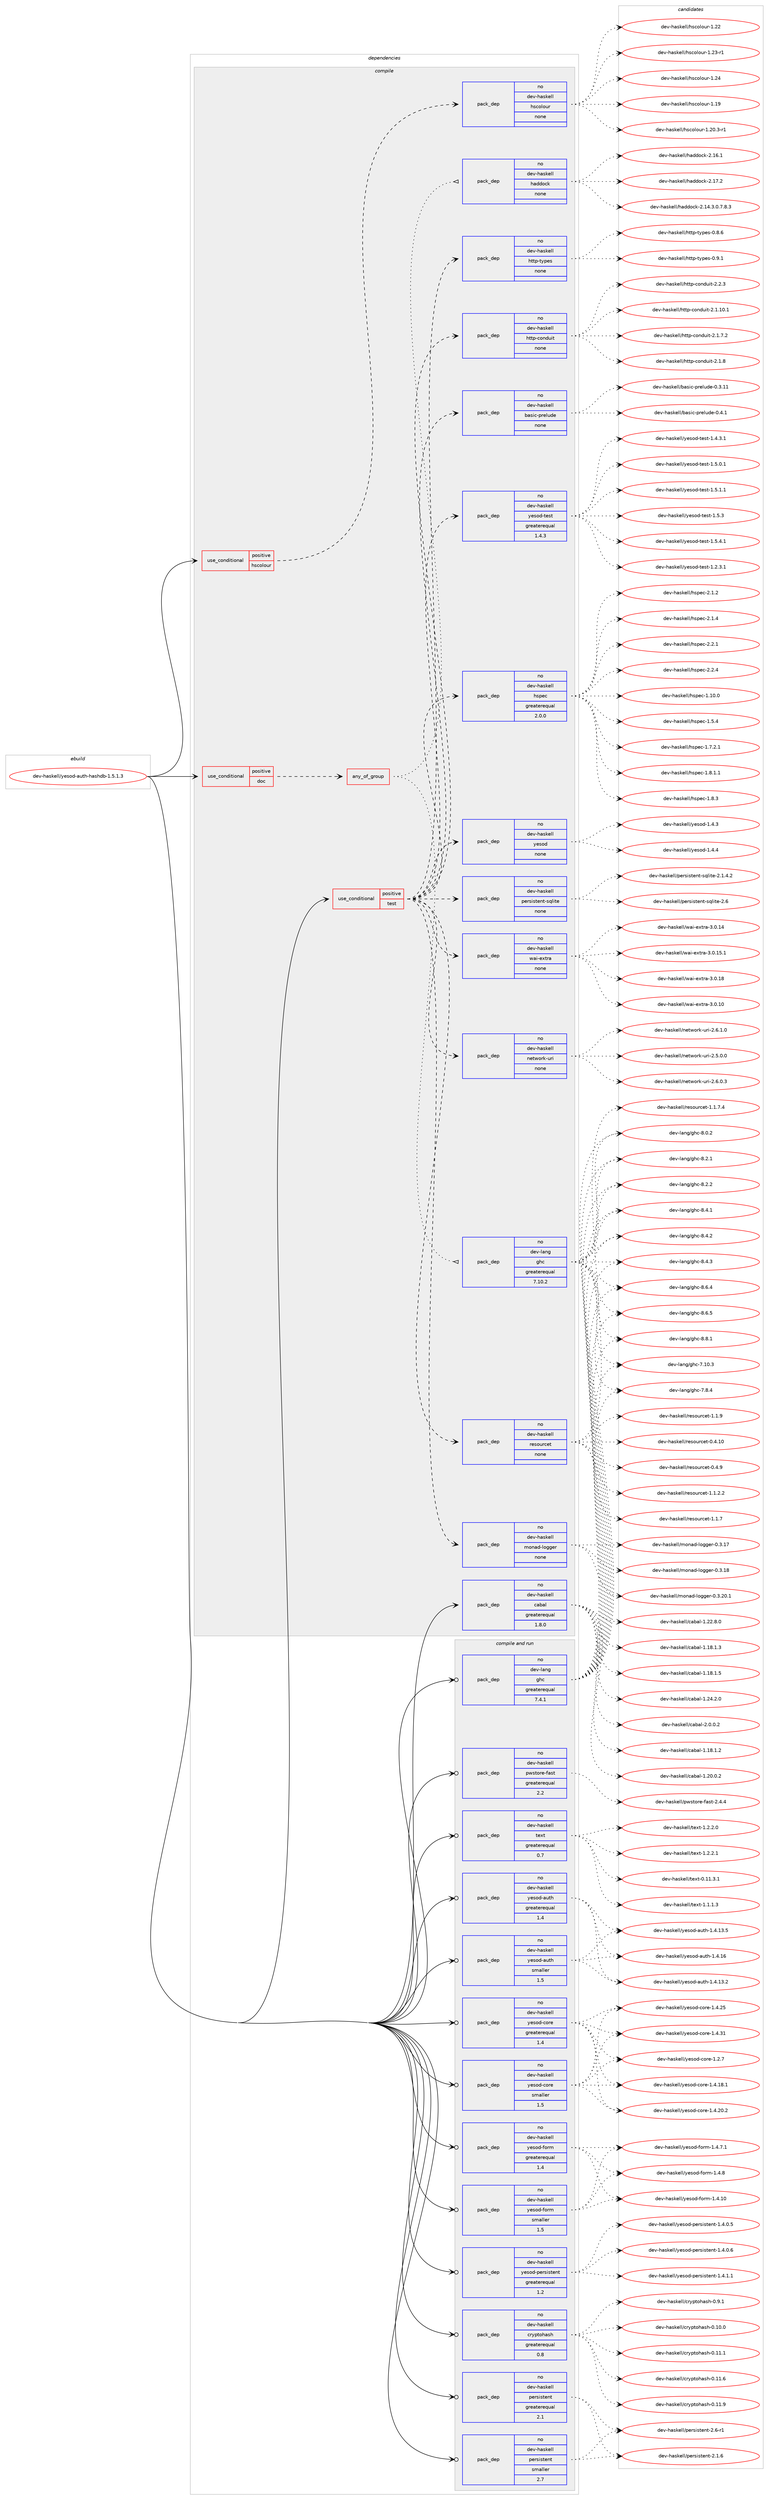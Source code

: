digraph prolog {

# *************
# Graph options
# *************

newrank=true;
concentrate=true;
compound=true;
graph [rankdir=LR,fontname=Helvetica,fontsize=10,ranksep=1.5];#, ranksep=2.5, nodesep=0.2];
edge  [arrowhead=vee];
node  [fontname=Helvetica,fontsize=10];

# **********
# The ebuild
# **********

subgraph cluster_leftcol {
color=gray;
rank=same;
label=<<i>ebuild</i>>;
id [label="dev-haskell/yesod-auth-hashdb-1.5.1.3", color=red, width=4, href="../dev-haskell/yesod-auth-hashdb-1.5.1.3.svg"];
}

# ****************
# The dependencies
# ****************

subgraph cluster_midcol {
color=gray;
label=<<i>dependencies</i>>;
subgraph cluster_compile {
fillcolor="#eeeeee";
style=filled;
label=<<i>compile</i>>;
subgraph cond128347 {
dependency549045 [label=<<TABLE BORDER="0" CELLBORDER="1" CELLSPACING="0" CELLPADDING="4"><TR><TD ROWSPAN="3" CELLPADDING="10">use_conditional</TD></TR><TR><TD>positive</TD></TR><TR><TD>doc</TD></TR></TABLE>>, shape=none, color=red];
subgraph any10774 {
dependency549046 [label=<<TABLE BORDER="0" CELLBORDER="1" CELLSPACING="0" CELLPADDING="4"><TR><TD CELLPADDING="10">any_of_group</TD></TR></TABLE>>, shape=none, color=red];subgraph pack409567 {
dependency549047 [label=<<TABLE BORDER="0" CELLBORDER="1" CELLSPACING="0" CELLPADDING="4" WIDTH="220"><TR><TD ROWSPAN="6" CELLPADDING="30">pack_dep</TD></TR><TR><TD WIDTH="110">no</TD></TR><TR><TD>dev-haskell</TD></TR><TR><TD>haddock</TD></TR><TR><TD>none</TD></TR><TR><TD></TD></TR></TABLE>>, shape=none, color=blue];
}
dependency549046:e -> dependency549047:w [weight=20,style="dotted",arrowhead="oinv"];
subgraph pack409568 {
dependency549048 [label=<<TABLE BORDER="0" CELLBORDER="1" CELLSPACING="0" CELLPADDING="4" WIDTH="220"><TR><TD ROWSPAN="6" CELLPADDING="30">pack_dep</TD></TR><TR><TD WIDTH="110">no</TD></TR><TR><TD>dev-lang</TD></TR><TR><TD>ghc</TD></TR><TR><TD>greaterequal</TD></TR><TR><TD>7.10.2</TD></TR></TABLE>>, shape=none, color=blue];
}
dependency549046:e -> dependency549048:w [weight=20,style="dotted",arrowhead="oinv"];
}
dependency549045:e -> dependency549046:w [weight=20,style="dashed",arrowhead="vee"];
}
id:e -> dependency549045:w [weight=20,style="solid",arrowhead="vee"];
subgraph cond128348 {
dependency549049 [label=<<TABLE BORDER="0" CELLBORDER="1" CELLSPACING="0" CELLPADDING="4"><TR><TD ROWSPAN="3" CELLPADDING="10">use_conditional</TD></TR><TR><TD>positive</TD></TR><TR><TD>hscolour</TD></TR></TABLE>>, shape=none, color=red];
subgraph pack409569 {
dependency549050 [label=<<TABLE BORDER="0" CELLBORDER="1" CELLSPACING="0" CELLPADDING="4" WIDTH="220"><TR><TD ROWSPAN="6" CELLPADDING="30">pack_dep</TD></TR><TR><TD WIDTH="110">no</TD></TR><TR><TD>dev-haskell</TD></TR><TR><TD>hscolour</TD></TR><TR><TD>none</TD></TR><TR><TD></TD></TR></TABLE>>, shape=none, color=blue];
}
dependency549049:e -> dependency549050:w [weight=20,style="dashed",arrowhead="vee"];
}
id:e -> dependency549049:w [weight=20,style="solid",arrowhead="vee"];
subgraph cond128349 {
dependency549051 [label=<<TABLE BORDER="0" CELLBORDER="1" CELLSPACING="0" CELLPADDING="4"><TR><TD ROWSPAN="3" CELLPADDING="10">use_conditional</TD></TR><TR><TD>positive</TD></TR><TR><TD>test</TD></TR></TABLE>>, shape=none, color=red];
subgraph pack409570 {
dependency549052 [label=<<TABLE BORDER="0" CELLBORDER="1" CELLSPACING="0" CELLPADDING="4" WIDTH="220"><TR><TD ROWSPAN="6" CELLPADDING="30">pack_dep</TD></TR><TR><TD WIDTH="110">no</TD></TR><TR><TD>dev-haskell</TD></TR><TR><TD>basic-prelude</TD></TR><TR><TD>none</TD></TR><TR><TD></TD></TR></TABLE>>, shape=none, color=blue];
}
dependency549051:e -> dependency549052:w [weight=20,style="dashed",arrowhead="vee"];
subgraph pack409571 {
dependency549053 [label=<<TABLE BORDER="0" CELLBORDER="1" CELLSPACING="0" CELLPADDING="4" WIDTH="220"><TR><TD ROWSPAN="6" CELLPADDING="30">pack_dep</TD></TR><TR><TD WIDTH="110">no</TD></TR><TR><TD>dev-haskell</TD></TR><TR><TD>hspec</TD></TR><TR><TD>greaterequal</TD></TR><TR><TD>2.0.0</TD></TR></TABLE>>, shape=none, color=blue];
}
dependency549051:e -> dependency549053:w [weight=20,style="dashed",arrowhead="vee"];
subgraph pack409572 {
dependency549054 [label=<<TABLE BORDER="0" CELLBORDER="1" CELLSPACING="0" CELLPADDING="4" WIDTH="220"><TR><TD ROWSPAN="6" CELLPADDING="30">pack_dep</TD></TR><TR><TD WIDTH="110">no</TD></TR><TR><TD>dev-haskell</TD></TR><TR><TD>http-conduit</TD></TR><TR><TD>none</TD></TR><TR><TD></TD></TR></TABLE>>, shape=none, color=blue];
}
dependency549051:e -> dependency549054:w [weight=20,style="dashed",arrowhead="vee"];
subgraph pack409573 {
dependency549055 [label=<<TABLE BORDER="0" CELLBORDER="1" CELLSPACING="0" CELLPADDING="4" WIDTH="220"><TR><TD ROWSPAN="6" CELLPADDING="30">pack_dep</TD></TR><TR><TD WIDTH="110">no</TD></TR><TR><TD>dev-haskell</TD></TR><TR><TD>http-types</TD></TR><TR><TD>none</TD></TR><TR><TD></TD></TR></TABLE>>, shape=none, color=blue];
}
dependency549051:e -> dependency549055:w [weight=20,style="dashed",arrowhead="vee"];
subgraph pack409574 {
dependency549056 [label=<<TABLE BORDER="0" CELLBORDER="1" CELLSPACING="0" CELLPADDING="4" WIDTH="220"><TR><TD ROWSPAN="6" CELLPADDING="30">pack_dep</TD></TR><TR><TD WIDTH="110">no</TD></TR><TR><TD>dev-haskell</TD></TR><TR><TD>monad-logger</TD></TR><TR><TD>none</TD></TR><TR><TD></TD></TR></TABLE>>, shape=none, color=blue];
}
dependency549051:e -> dependency549056:w [weight=20,style="dashed",arrowhead="vee"];
subgraph pack409575 {
dependency549057 [label=<<TABLE BORDER="0" CELLBORDER="1" CELLSPACING="0" CELLPADDING="4" WIDTH="220"><TR><TD ROWSPAN="6" CELLPADDING="30">pack_dep</TD></TR><TR><TD WIDTH="110">no</TD></TR><TR><TD>dev-haskell</TD></TR><TR><TD>network-uri</TD></TR><TR><TD>none</TD></TR><TR><TD></TD></TR></TABLE>>, shape=none, color=blue];
}
dependency549051:e -> dependency549057:w [weight=20,style="dashed",arrowhead="vee"];
subgraph pack409576 {
dependency549058 [label=<<TABLE BORDER="0" CELLBORDER="1" CELLSPACING="0" CELLPADDING="4" WIDTH="220"><TR><TD ROWSPAN="6" CELLPADDING="30">pack_dep</TD></TR><TR><TD WIDTH="110">no</TD></TR><TR><TD>dev-haskell</TD></TR><TR><TD>persistent-sqlite</TD></TR><TR><TD>none</TD></TR><TR><TD></TD></TR></TABLE>>, shape=none, color=blue];
}
dependency549051:e -> dependency549058:w [weight=20,style="dashed",arrowhead="vee"];
subgraph pack409577 {
dependency549059 [label=<<TABLE BORDER="0" CELLBORDER="1" CELLSPACING="0" CELLPADDING="4" WIDTH="220"><TR><TD ROWSPAN="6" CELLPADDING="30">pack_dep</TD></TR><TR><TD WIDTH="110">no</TD></TR><TR><TD>dev-haskell</TD></TR><TR><TD>resourcet</TD></TR><TR><TD>none</TD></TR><TR><TD></TD></TR></TABLE>>, shape=none, color=blue];
}
dependency549051:e -> dependency549059:w [weight=20,style="dashed",arrowhead="vee"];
subgraph pack409578 {
dependency549060 [label=<<TABLE BORDER="0" CELLBORDER="1" CELLSPACING="0" CELLPADDING="4" WIDTH="220"><TR><TD ROWSPAN="6" CELLPADDING="30">pack_dep</TD></TR><TR><TD WIDTH="110">no</TD></TR><TR><TD>dev-haskell</TD></TR><TR><TD>wai-extra</TD></TR><TR><TD>none</TD></TR><TR><TD></TD></TR></TABLE>>, shape=none, color=blue];
}
dependency549051:e -> dependency549060:w [weight=20,style="dashed",arrowhead="vee"];
subgraph pack409579 {
dependency549061 [label=<<TABLE BORDER="0" CELLBORDER="1" CELLSPACING="0" CELLPADDING="4" WIDTH="220"><TR><TD ROWSPAN="6" CELLPADDING="30">pack_dep</TD></TR><TR><TD WIDTH="110">no</TD></TR><TR><TD>dev-haskell</TD></TR><TR><TD>yesod</TD></TR><TR><TD>none</TD></TR><TR><TD></TD></TR></TABLE>>, shape=none, color=blue];
}
dependency549051:e -> dependency549061:w [weight=20,style="dashed",arrowhead="vee"];
subgraph pack409580 {
dependency549062 [label=<<TABLE BORDER="0" CELLBORDER="1" CELLSPACING="0" CELLPADDING="4" WIDTH="220"><TR><TD ROWSPAN="6" CELLPADDING="30">pack_dep</TD></TR><TR><TD WIDTH="110">no</TD></TR><TR><TD>dev-haskell</TD></TR><TR><TD>yesod-test</TD></TR><TR><TD>greaterequal</TD></TR><TR><TD>1.4.3</TD></TR></TABLE>>, shape=none, color=blue];
}
dependency549051:e -> dependency549062:w [weight=20,style="dashed",arrowhead="vee"];
}
id:e -> dependency549051:w [weight=20,style="solid",arrowhead="vee"];
subgraph pack409581 {
dependency549063 [label=<<TABLE BORDER="0" CELLBORDER="1" CELLSPACING="0" CELLPADDING="4" WIDTH="220"><TR><TD ROWSPAN="6" CELLPADDING="30">pack_dep</TD></TR><TR><TD WIDTH="110">no</TD></TR><TR><TD>dev-haskell</TD></TR><TR><TD>cabal</TD></TR><TR><TD>greaterequal</TD></TR><TR><TD>1.8.0</TD></TR></TABLE>>, shape=none, color=blue];
}
id:e -> dependency549063:w [weight=20,style="solid",arrowhead="vee"];
}
subgraph cluster_compileandrun {
fillcolor="#eeeeee";
style=filled;
label=<<i>compile and run</i>>;
subgraph pack409582 {
dependency549064 [label=<<TABLE BORDER="0" CELLBORDER="1" CELLSPACING="0" CELLPADDING="4" WIDTH="220"><TR><TD ROWSPAN="6" CELLPADDING="30">pack_dep</TD></TR><TR><TD WIDTH="110">no</TD></TR><TR><TD>dev-haskell</TD></TR><TR><TD>cryptohash</TD></TR><TR><TD>greaterequal</TD></TR><TR><TD>0.8</TD></TR></TABLE>>, shape=none, color=blue];
}
id:e -> dependency549064:w [weight=20,style="solid",arrowhead="odotvee"];
subgraph pack409583 {
dependency549065 [label=<<TABLE BORDER="0" CELLBORDER="1" CELLSPACING="0" CELLPADDING="4" WIDTH="220"><TR><TD ROWSPAN="6" CELLPADDING="30">pack_dep</TD></TR><TR><TD WIDTH="110">no</TD></TR><TR><TD>dev-haskell</TD></TR><TR><TD>persistent</TD></TR><TR><TD>greaterequal</TD></TR><TR><TD>2.1</TD></TR></TABLE>>, shape=none, color=blue];
}
id:e -> dependency549065:w [weight=20,style="solid",arrowhead="odotvee"];
subgraph pack409584 {
dependency549066 [label=<<TABLE BORDER="0" CELLBORDER="1" CELLSPACING="0" CELLPADDING="4" WIDTH="220"><TR><TD ROWSPAN="6" CELLPADDING="30">pack_dep</TD></TR><TR><TD WIDTH="110">no</TD></TR><TR><TD>dev-haskell</TD></TR><TR><TD>persistent</TD></TR><TR><TD>smaller</TD></TR><TR><TD>2.7</TD></TR></TABLE>>, shape=none, color=blue];
}
id:e -> dependency549066:w [weight=20,style="solid",arrowhead="odotvee"];
subgraph pack409585 {
dependency549067 [label=<<TABLE BORDER="0" CELLBORDER="1" CELLSPACING="0" CELLPADDING="4" WIDTH="220"><TR><TD ROWSPAN="6" CELLPADDING="30">pack_dep</TD></TR><TR><TD WIDTH="110">no</TD></TR><TR><TD>dev-haskell</TD></TR><TR><TD>pwstore-fast</TD></TR><TR><TD>greaterequal</TD></TR><TR><TD>2.2</TD></TR></TABLE>>, shape=none, color=blue];
}
id:e -> dependency549067:w [weight=20,style="solid",arrowhead="odotvee"];
subgraph pack409586 {
dependency549068 [label=<<TABLE BORDER="0" CELLBORDER="1" CELLSPACING="0" CELLPADDING="4" WIDTH="220"><TR><TD ROWSPAN="6" CELLPADDING="30">pack_dep</TD></TR><TR><TD WIDTH="110">no</TD></TR><TR><TD>dev-haskell</TD></TR><TR><TD>text</TD></TR><TR><TD>greaterequal</TD></TR><TR><TD>0.7</TD></TR></TABLE>>, shape=none, color=blue];
}
id:e -> dependency549068:w [weight=20,style="solid",arrowhead="odotvee"];
subgraph pack409587 {
dependency549069 [label=<<TABLE BORDER="0" CELLBORDER="1" CELLSPACING="0" CELLPADDING="4" WIDTH="220"><TR><TD ROWSPAN="6" CELLPADDING="30">pack_dep</TD></TR><TR><TD WIDTH="110">no</TD></TR><TR><TD>dev-haskell</TD></TR><TR><TD>yesod-auth</TD></TR><TR><TD>greaterequal</TD></TR><TR><TD>1.4</TD></TR></TABLE>>, shape=none, color=blue];
}
id:e -> dependency549069:w [weight=20,style="solid",arrowhead="odotvee"];
subgraph pack409588 {
dependency549070 [label=<<TABLE BORDER="0" CELLBORDER="1" CELLSPACING="0" CELLPADDING="4" WIDTH="220"><TR><TD ROWSPAN="6" CELLPADDING="30">pack_dep</TD></TR><TR><TD WIDTH="110">no</TD></TR><TR><TD>dev-haskell</TD></TR><TR><TD>yesod-auth</TD></TR><TR><TD>smaller</TD></TR><TR><TD>1.5</TD></TR></TABLE>>, shape=none, color=blue];
}
id:e -> dependency549070:w [weight=20,style="solid",arrowhead="odotvee"];
subgraph pack409589 {
dependency549071 [label=<<TABLE BORDER="0" CELLBORDER="1" CELLSPACING="0" CELLPADDING="4" WIDTH="220"><TR><TD ROWSPAN="6" CELLPADDING="30">pack_dep</TD></TR><TR><TD WIDTH="110">no</TD></TR><TR><TD>dev-haskell</TD></TR><TR><TD>yesod-core</TD></TR><TR><TD>greaterequal</TD></TR><TR><TD>1.4</TD></TR></TABLE>>, shape=none, color=blue];
}
id:e -> dependency549071:w [weight=20,style="solid",arrowhead="odotvee"];
subgraph pack409590 {
dependency549072 [label=<<TABLE BORDER="0" CELLBORDER="1" CELLSPACING="0" CELLPADDING="4" WIDTH="220"><TR><TD ROWSPAN="6" CELLPADDING="30">pack_dep</TD></TR><TR><TD WIDTH="110">no</TD></TR><TR><TD>dev-haskell</TD></TR><TR><TD>yesod-core</TD></TR><TR><TD>smaller</TD></TR><TR><TD>1.5</TD></TR></TABLE>>, shape=none, color=blue];
}
id:e -> dependency549072:w [weight=20,style="solid",arrowhead="odotvee"];
subgraph pack409591 {
dependency549073 [label=<<TABLE BORDER="0" CELLBORDER="1" CELLSPACING="0" CELLPADDING="4" WIDTH="220"><TR><TD ROWSPAN="6" CELLPADDING="30">pack_dep</TD></TR><TR><TD WIDTH="110">no</TD></TR><TR><TD>dev-haskell</TD></TR><TR><TD>yesod-form</TD></TR><TR><TD>greaterequal</TD></TR><TR><TD>1.4</TD></TR></TABLE>>, shape=none, color=blue];
}
id:e -> dependency549073:w [weight=20,style="solid",arrowhead="odotvee"];
subgraph pack409592 {
dependency549074 [label=<<TABLE BORDER="0" CELLBORDER="1" CELLSPACING="0" CELLPADDING="4" WIDTH="220"><TR><TD ROWSPAN="6" CELLPADDING="30">pack_dep</TD></TR><TR><TD WIDTH="110">no</TD></TR><TR><TD>dev-haskell</TD></TR><TR><TD>yesod-form</TD></TR><TR><TD>smaller</TD></TR><TR><TD>1.5</TD></TR></TABLE>>, shape=none, color=blue];
}
id:e -> dependency549074:w [weight=20,style="solid",arrowhead="odotvee"];
subgraph pack409593 {
dependency549075 [label=<<TABLE BORDER="0" CELLBORDER="1" CELLSPACING="0" CELLPADDING="4" WIDTH="220"><TR><TD ROWSPAN="6" CELLPADDING="30">pack_dep</TD></TR><TR><TD WIDTH="110">no</TD></TR><TR><TD>dev-haskell</TD></TR><TR><TD>yesod-persistent</TD></TR><TR><TD>greaterequal</TD></TR><TR><TD>1.2</TD></TR></TABLE>>, shape=none, color=blue];
}
id:e -> dependency549075:w [weight=20,style="solid",arrowhead="odotvee"];
subgraph pack409594 {
dependency549076 [label=<<TABLE BORDER="0" CELLBORDER="1" CELLSPACING="0" CELLPADDING="4" WIDTH="220"><TR><TD ROWSPAN="6" CELLPADDING="30">pack_dep</TD></TR><TR><TD WIDTH="110">no</TD></TR><TR><TD>dev-lang</TD></TR><TR><TD>ghc</TD></TR><TR><TD>greaterequal</TD></TR><TR><TD>7.4.1</TD></TR></TABLE>>, shape=none, color=blue];
}
id:e -> dependency549076:w [weight=20,style="solid",arrowhead="odotvee"];
}
subgraph cluster_run {
fillcolor="#eeeeee";
style=filled;
label=<<i>run</i>>;
}
}

# **************
# The candidates
# **************

subgraph cluster_choices {
rank=same;
color=gray;
label=<<i>candidates</i>>;

subgraph choice409567 {
color=black;
nodesep=1;
choice1001011184510497115107101108108471049710010011199107455046495246514648465546564651 [label="dev-haskell/haddock-2.14.3.0.7.8.3", color=red, width=4,href="../dev-haskell/haddock-2.14.3.0.7.8.3.svg"];
choice100101118451049711510710110810847104971001001119910745504649544649 [label="dev-haskell/haddock-2.16.1", color=red, width=4,href="../dev-haskell/haddock-2.16.1.svg"];
choice100101118451049711510710110810847104971001001119910745504649554650 [label="dev-haskell/haddock-2.17.2", color=red, width=4,href="../dev-haskell/haddock-2.17.2.svg"];
dependency549047:e -> choice1001011184510497115107101108108471049710010011199107455046495246514648465546564651:w [style=dotted,weight="100"];
dependency549047:e -> choice100101118451049711510710110810847104971001001119910745504649544649:w [style=dotted,weight="100"];
dependency549047:e -> choice100101118451049711510710110810847104971001001119910745504649554650:w [style=dotted,weight="100"];
}
subgraph choice409568 {
color=black;
nodesep=1;
choice1001011184510897110103471031049945554649484651 [label="dev-lang/ghc-7.10.3", color=red, width=4,href="../dev-lang/ghc-7.10.3.svg"];
choice10010111845108971101034710310499455546564652 [label="dev-lang/ghc-7.8.4", color=red, width=4,href="../dev-lang/ghc-7.8.4.svg"];
choice10010111845108971101034710310499455646484650 [label="dev-lang/ghc-8.0.2", color=red, width=4,href="../dev-lang/ghc-8.0.2.svg"];
choice10010111845108971101034710310499455646504649 [label="dev-lang/ghc-8.2.1", color=red, width=4,href="../dev-lang/ghc-8.2.1.svg"];
choice10010111845108971101034710310499455646504650 [label="dev-lang/ghc-8.2.2", color=red, width=4,href="../dev-lang/ghc-8.2.2.svg"];
choice10010111845108971101034710310499455646524649 [label="dev-lang/ghc-8.4.1", color=red, width=4,href="../dev-lang/ghc-8.4.1.svg"];
choice10010111845108971101034710310499455646524650 [label="dev-lang/ghc-8.4.2", color=red, width=4,href="../dev-lang/ghc-8.4.2.svg"];
choice10010111845108971101034710310499455646524651 [label="dev-lang/ghc-8.4.3", color=red, width=4,href="../dev-lang/ghc-8.4.3.svg"];
choice10010111845108971101034710310499455646544652 [label="dev-lang/ghc-8.6.4", color=red, width=4,href="../dev-lang/ghc-8.6.4.svg"];
choice10010111845108971101034710310499455646544653 [label="dev-lang/ghc-8.6.5", color=red, width=4,href="../dev-lang/ghc-8.6.5.svg"];
choice10010111845108971101034710310499455646564649 [label="dev-lang/ghc-8.8.1", color=red, width=4,href="../dev-lang/ghc-8.8.1.svg"];
dependency549048:e -> choice1001011184510897110103471031049945554649484651:w [style=dotted,weight="100"];
dependency549048:e -> choice10010111845108971101034710310499455546564652:w [style=dotted,weight="100"];
dependency549048:e -> choice10010111845108971101034710310499455646484650:w [style=dotted,weight="100"];
dependency549048:e -> choice10010111845108971101034710310499455646504649:w [style=dotted,weight="100"];
dependency549048:e -> choice10010111845108971101034710310499455646504650:w [style=dotted,weight="100"];
dependency549048:e -> choice10010111845108971101034710310499455646524649:w [style=dotted,weight="100"];
dependency549048:e -> choice10010111845108971101034710310499455646524650:w [style=dotted,weight="100"];
dependency549048:e -> choice10010111845108971101034710310499455646524651:w [style=dotted,weight="100"];
dependency549048:e -> choice10010111845108971101034710310499455646544652:w [style=dotted,weight="100"];
dependency549048:e -> choice10010111845108971101034710310499455646544653:w [style=dotted,weight="100"];
dependency549048:e -> choice10010111845108971101034710310499455646564649:w [style=dotted,weight="100"];
}
subgraph choice409569 {
color=black;
nodesep=1;
choice100101118451049711510710110810847104115991111081111171144549464957 [label="dev-haskell/hscolour-1.19", color=red, width=4,href="../dev-haskell/hscolour-1.19.svg"];
choice10010111845104971151071011081084710411599111108111117114454946504846514511449 [label="dev-haskell/hscolour-1.20.3-r1", color=red, width=4,href="../dev-haskell/hscolour-1.20.3-r1.svg"];
choice100101118451049711510710110810847104115991111081111171144549465050 [label="dev-haskell/hscolour-1.22", color=red, width=4,href="../dev-haskell/hscolour-1.22.svg"];
choice1001011184510497115107101108108471041159911110811111711445494650514511449 [label="dev-haskell/hscolour-1.23-r1", color=red, width=4,href="../dev-haskell/hscolour-1.23-r1.svg"];
choice100101118451049711510710110810847104115991111081111171144549465052 [label="dev-haskell/hscolour-1.24", color=red, width=4,href="../dev-haskell/hscolour-1.24.svg"];
dependency549050:e -> choice100101118451049711510710110810847104115991111081111171144549464957:w [style=dotted,weight="100"];
dependency549050:e -> choice10010111845104971151071011081084710411599111108111117114454946504846514511449:w [style=dotted,weight="100"];
dependency549050:e -> choice100101118451049711510710110810847104115991111081111171144549465050:w [style=dotted,weight="100"];
dependency549050:e -> choice1001011184510497115107101108108471041159911110811111711445494650514511449:w [style=dotted,weight="100"];
dependency549050:e -> choice100101118451049711510710110810847104115991111081111171144549465052:w [style=dotted,weight="100"];
}
subgraph choice409570 {
color=black;
nodesep=1;
choice1001011184510497115107101108108479897115105994511211410110811710010145484651464949 [label="dev-haskell/basic-prelude-0.3.11", color=red, width=4,href="../dev-haskell/basic-prelude-0.3.11.svg"];
choice10010111845104971151071011081084798971151059945112114101108117100101454846524649 [label="dev-haskell/basic-prelude-0.4.1", color=red, width=4,href="../dev-haskell/basic-prelude-0.4.1.svg"];
dependency549052:e -> choice1001011184510497115107101108108479897115105994511211410110811710010145484651464949:w [style=dotted,weight="100"];
dependency549052:e -> choice10010111845104971151071011081084798971151059945112114101108117100101454846524649:w [style=dotted,weight="100"];
}
subgraph choice409571 {
color=black;
nodesep=1;
choice1001011184510497115107101108108471041151121019945494649484648 [label="dev-haskell/hspec-1.10.0", color=red, width=4,href="../dev-haskell/hspec-1.10.0.svg"];
choice10010111845104971151071011081084710411511210199454946534652 [label="dev-haskell/hspec-1.5.4", color=red, width=4,href="../dev-haskell/hspec-1.5.4.svg"];
choice100101118451049711510710110810847104115112101994549465546504649 [label="dev-haskell/hspec-1.7.2.1", color=red, width=4,href="../dev-haskell/hspec-1.7.2.1.svg"];
choice100101118451049711510710110810847104115112101994549465646494649 [label="dev-haskell/hspec-1.8.1.1", color=red, width=4,href="../dev-haskell/hspec-1.8.1.1.svg"];
choice10010111845104971151071011081084710411511210199454946564651 [label="dev-haskell/hspec-1.8.3", color=red, width=4,href="../dev-haskell/hspec-1.8.3.svg"];
choice10010111845104971151071011081084710411511210199455046494650 [label="dev-haskell/hspec-2.1.2", color=red, width=4,href="../dev-haskell/hspec-2.1.2.svg"];
choice10010111845104971151071011081084710411511210199455046494652 [label="dev-haskell/hspec-2.1.4", color=red, width=4,href="../dev-haskell/hspec-2.1.4.svg"];
choice10010111845104971151071011081084710411511210199455046504649 [label="dev-haskell/hspec-2.2.1", color=red, width=4,href="../dev-haskell/hspec-2.2.1.svg"];
choice10010111845104971151071011081084710411511210199455046504652 [label="dev-haskell/hspec-2.2.4", color=red, width=4,href="../dev-haskell/hspec-2.2.4.svg"];
dependency549053:e -> choice1001011184510497115107101108108471041151121019945494649484648:w [style=dotted,weight="100"];
dependency549053:e -> choice10010111845104971151071011081084710411511210199454946534652:w [style=dotted,weight="100"];
dependency549053:e -> choice100101118451049711510710110810847104115112101994549465546504649:w [style=dotted,weight="100"];
dependency549053:e -> choice100101118451049711510710110810847104115112101994549465646494649:w [style=dotted,weight="100"];
dependency549053:e -> choice10010111845104971151071011081084710411511210199454946564651:w [style=dotted,weight="100"];
dependency549053:e -> choice10010111845104971151071011081084710411511210199455046494650:w [style=dotted,weight="100"];
dependency549053:e -> choice10010111845104971151071011081084710411511210199455046494652:w [style=dotted,weight="100"];
dependency549053:e -> choice10010111845104971151071011081084710411511210199455046504649:w [style=dotted,weight="100"];
dependency549053:e -> choice10010111845104971151071011081084710411511210199455046504652:w [style=dotted,weight="100"];
}
subgraph choice409572 {
color=black;
nodesep=1;
choice1001011184510497115107101108108471041161161124599111110100117105116455046494649484649 [label="dev-haskell/http-conduit-2.1.10.1", color=red, width=4,href="../dev-haskell/http-conduit-2.1.10.1.svg"];
choice10010111845104971151071011081084710411611611245991111101001171051164550464946554650 [label="dev-haskell/http-conduit-2.1.7.2", color=red, width=4,href="../dev-haskell/http-conduit-2.1.7.2.svg"];
choice1001011184510497115107101108108471041161161124599111110100117105116455046494656 [label="dev-haskell/http-conduit-2.1.8", color=red, width=4,href="../dev-haskell/http-conduit-2.1.8.svg"];
choice1001011184510497115107101108108471041161161124599111110100117105116455046504651 [label="dev-haskell/http-conduit-2.2.3", color=red, width=4,href="../dev-haskell/http-conduit-2.2.3.svg"];
dependency549054:e -> choice1001011184510497115107101108108471041161161124599111110100117105116455046494649484649:w [style=dotted,weight="100"];
dependency549054:e -> choice10010111845104971151071011081084710411611611245991111101001171051164550464946554650:w [style=dotted,weight="100"];
dependency549054:e -> choice1001011184510497115107101108108471041161161124599111110100117105116455046494656:w [style=dotted,weight="100"];
dependency549054:e -> choice1001011184510497115107101108108471041161161124599111110100117105116455046504651:w [style=dotted,weight="100"];
}
subgraph choice409573 {
color=black;
nodesep=1;
choice10010111845104971151071011081084710411611611245116121112101115454846564654 [label="dev-haskell/http-types-0.8.6", color=red, width=4,href="../dev-haskell/http-types-0.8.6.svg"];
choice10010111845104971151071011081084710411611611245116121112101115454846574649 [label="dev-haskell/http-types-0.9.1", color=red, width=4,href="../dev-haskell/http-types-0.9.1.svg"];
dependency549055:e -> choice10010111845104971151071011081084710411611611245116121112101115454846564654:w [style=dotted,weight="100"];
dependency549055:e -> choice10010111845104971151071011081084710411611611245116121112101115454846574649:w [style=dotted,weight="100"];
}
subgraph choice409574 {
color=black;
nodesep=1;
choice100101118451049711510710110810847109111110971004510811110310310111445484651464955 [label="dev-haskell/monad-logger-0.3.17", color=red, width=4,href="../dev-haskell/monad-logger-0.3.17.svg"];
choice100101118451049711510710110810847109111110971004510811110310310111445484651464956 [label="dev-haskell/monad-logger-0.3.18", color=red, width=4,href="../dev-haskell/monad-logger-0.3.18.svg"];
choice1001011184510497115107101108108471091111109710045108111103103101114454846514650484649 [label="dev-haskell/monad-logger-0.3.20.1", color=red, width=4,href="../dev-haskell/monad-logger-0.3.20.1.svg"];
dependency549056:e -> choice100101118451049711510710110810847109111110971004510811110310310111445484651464955:w [style=dotted,weight="100"];
dependency549056:e -> choice100101118451049711510710110810847109111110971004510811110310310111445484651464956:w [style=dotted,weight="100"];
dependency549056:e -> choice1001011184510497115107101108108471091111109710045108111103103101114454846514650484649:w [style=dotted,weight="100"];
}
subgraph choice409575 {
color=black;
nodesep=1;
choice100101118451049711510710110810847110101116119111114107451171141054550465346484648 [label="dev-haskell/network-uri-2.5.0.0", color=red, width=4,href="../dev-haskell/network-uri-2.5.0.0.svg"];
choice100101118451049711510710110810847110101116119111114107451171141054550465446484651 [label="dev-haskell/network-uri-2.6.0.3", color=red, width=4,href="../dev-haskell/network-uri-2.6.0.3.svg"];
choice100101118451049711510710110810847110101116119111114107451171141054550465446494648 [label="dev-haskell/network-uri-2.6.1.0", color=red, width=4,href="../dev-haskell/network-uri-2.6.1.0.svg"];
dependency549057:e -> choice100101118451049711510710110810847110101116119111114107451171141054550465346484648:w [style=dotted,weight="100"];
dependency549057:e -> choice100101118451049711510710110810847110101116119111114107451171141054550465446484651:w [style=dotted,weight="100"];
dependency549057:e -> choice100101118451049711510710110810847110101116119111114107451171141054550465446494648:w [style=dotted,weight="100"];
}
subgraph choice409576 {
color=black;
nodesep=1;
choice100101118451049711510710110810847112101114115105115116101110116451151131081051161014550464946524650 [label="dev-haskell/persistent-sqlite-2.1.4.2", color=red, width=4,href="../dev-haskell/persistent-sqlite-2.1.4.2.svg"];
choice1001011184510497115107101108108471121011141151051151161011101164511511310810511610145504654 [label="dev-haskell/persistent-sqlite-2.6", color=red, width=4,href="../dev-haskell/persistent-sqlite-2.6.svg"];
dependency549058:e -> choice100101118451049711510710110810847112101114115105115116101110116451151131081051161014550464946524650:w [style=dotted,weight="100"];
dependency549058:e -> choice1001011184510497115107101108108471121011141151051151161011101164511511310810511610145504654:w [style=dotted,weight="100"];
}
subgraph choice409577 {
color=black;
nodesep=1;
choice1001011184510497115107101108108471141011151111171149910111645484652464948 [label="dev-haskell/resourcet-0.4.10", color=red, width=4,href="../dev-haskell/resourcet-0.4.10.svg"];
choice10010111845104971151071011081084711410111511111711499101116454846524657 [label="dev-haskell/resourcet-0.4.9", color=red, width=4,href="../dev-haskell/resourcet-0.4.9.svg"];
choice100101118451049711510710110810847114101115111117114991011164549464946504650 [label="dev-haskell/resourcet-1.1.2.2", color=red, width=4,href="../dev-haskell/resourcet-1.1.2.2.svg"];
choice10010111845104971151071011081084711410111511111711499101116454946494655 [label="dev-haskell/resourcet-1.1.7", color=red, width=4,href="../dev-haskell/resourcet-1.1.7.svg"];
choice100101118451049711510710110810847114101115111117114991011164549464946554652 [label="dev-haskell/resourcet-1.1.7.4", color=red, width=4,href="../dev-haskell/resourcet-1.1.7.4.svg"];
choice10010111845104971151071011081084711410111511111711499101116454946494657 [label="dev-haskell/resourcet-1.1.9", color=red, width=4,href="../dev-haskell/resourcet-1.1.9.svg"];
dependency549059:e -> choice1001011184510497115107101108108471141011151111171149910111645484652464948:w [style=dotted,weight="100"];
dependency549059:e -> choice10010111845104971151071011081084711410111511111711499101116454846524657:w [style=dotted,weight="100"];
dependency549059:e -> choice100101118451049711510710110810847114101115111117114991011164549464946504650:w [style=dotted,weight="100"];
dependency549059:e -> choice10010111845104971151071011081084711410111511111711499101116454946494655:w [style=dotted,weight="100"];
dependency549059:e -> choice100101118451049711510710110810847114101115111117114991011164549464946554652:w [style=dotted,weight="100"];
dependency549059:e -> choice10010111845104971151071011081084711410111511111711499101116454946494657:w [style=dotted,weight="100"];
}
subgraph choice409578 {
color=black;
nodesep=1;
choice10010111845104971151071011081084711997105451011201161149745514648464948 [label="dev-haskell/wai-extra-3.0.10", color=red, width=4,href="../dev-haskell/wai-extra-3.0.10.svg"];
choice10010111845104971151071011081084711997105451011201161149745514648464952 [label="dev-haskell/wai-extra-3.0.14", color=red, width=4,href="../dev-haskell/wai-extra-3.0.14.svg"];
choice100101118451049711510710110810847119971054510112011611497455146484649534649 [label="dev-haskell/wai-extra-3.0.15.1", color=red, width=4,href="../dev-haskell/wai-extra-3.0.15.1.svg"];
choice10010111845104971151071011081084711997105451011201161149745514648464956 [label="dev-haskell/wai-extra-3.0.18", color=red, width=4,href="../dev-haskell/wai-extra-3.0.18.svg"];
dependency549060:e -> choice10010111845104971151071011081084711997105451011201161149745514648464948:w [style=dotted,weight="100"];
dependency549060:e -> choice10010111845104971151071011081084711997105451011201161149745514648464952:w [style=dotted,weight="100"];
dependency549060:e -> choice100101118451049711510710110810847119971054510112011611497455146484649534649:w [style=dotted,weight="100"];
dependency549060:e -> choice10010111845104971151071011081084711997105451011201161149745514648464956:w [style=dotted,weight="100"];
}
subgraph choice409579 {
color=black;
nodesep=1;
choice100101118451049711510710110810847121101115111100454946524651 [label="dev-haskell/yesod-1.4.3", color=red, width=4,href="../dev-haskell/yesod-1.4.3.svg"];
choice100101118451049711510710110810847121101115111100454946524652 [label="dev-haskell/yesod-1.4.4", color=red, width=4,href="../dev-haskell/yesod-1.4.4.svg"];
dependency549061:e -> choice100101118451049711510710110810847121101115111100454946524651:w [style=dotted,weight="100"];
dependency549061:e -> choice100101118451049711510710110810847121101115111100454946524652:w [style=dotted,weight="100"];
}
subgraph choice409580 {
color=black;
nodesep=1;
choice100101118451049711510710110810847121101115111100451161011151164549465046514649 [label="dev-haskell/yesod-test-1.2.3.1", color=red, width=4,href="../dev-haskell/yesod-test-1.2.3.1.svg"];
choice100101118451049711510710110810847121101115111100451161011151164549465246514649 [label="dev-haskell/yesod-test-1.4.3.1", color=red, width=4,href="../dev-haskell/yesod-test-1.4.3.1.svg"];
choice100101118451049711510710110810847121101115111100451161011151164549465346484649 [label="dev-haskell/yesod-test-1.5.0.1", color=red, width=4,href="../dev-haskell/yesod-test-1.5.0.1.svg"];
choice100101118451049711510710110810847121101115111100451161011151164549465346494649 [label="dev-haskell/yesod-test-1.5.1.1", color=red, width=4,href="../dev-haskell/yesod-test-1.5.1.1.svg"];
choice10010111845104971151071011081084712110111511110045116101115116454946534651 [label="dev-haskell/yesod-test-1.5.3", color=red, width=4,href="../dev-haskell/yesod-test-1.5.3.svg"];
choice100101118451049711510710110810847121101115111100451161011151164549465346524649 [label="dev-haskell/yesod-test-1.5.4.1", color=red, width=4,href="../dev-haskell/yesod-test-1.5.4.1.svg"];
dependency549062:e -> choice100101118451049711510710110810847121101115111100451161011151164549465046514649:w [style=dotted,weight="100"];
dependency549062:e -> choice100101118451049711510710110810847121101115111100451161011151164549465246514649:w [style=dotted,weight="100"];
dependency549062:e -> choice100101118451049711510710110810847121101115111100451161011151164549465346484649:w [style=dotted,weight="100"];
dependency549062:e -> choice100101118451049711510710110810847121101115111100451161011151164549465346494649:w [style=dotted,weight="100"];
dependency549062:e -> choice10010111845104971151071011081084712110111511110045116101115116454946534651:w [style=dotted,weight="100"];
dependency549062:e -> choice100101118451049711510710110810847121101115111100451161011151164549465346524649:w [style=dotted,weight="100"];
}
subgraph choice409581 {
color=black;
nodesep=1;
choice10010111845104971151071011081084799979897108454946495646494650 [label="dev-haskell/cabal-1.18.1.2", color=red, width=4,href="../dev-haskell/cabal-1.18.1.2.svg"];
choice10010111845104971151071011081084799979897108454946495646494651 [label="dev-haskell/cabal-1.18.1.3", color=red, width=4,href="../dev-haskell/cabal-1.18.1.3.svg"];
choice10010111845104971151071011081084799979897108454946495646494653 [label="dev-haskell/cabal-1.18.1.5", color=red, width=4,href="../dev-haskell/cabal-1.18.1.5.svg"];
choice10010111845104971151071011081084799979897108454946504846484650 [label="dev-haskell/cabal-1.20.0.2", color=red, width=4,href="../dev-haskell/cabal-1.20.0.2.svg"];
choice10010111845104971151071011081084799979897108454946505046564648 [label="dev-haskell/cabal-1.22.8.0", color=red, width=4,href="../dev-haskell/cabal-1.22.8.0.svg"];
choice10010111845104971151071011081084799979897108454946505246504648 [label="dev-haskell/cabal-1.24.2.0", color=red, width=4,href="../dev-haskell/cabal-1.24.2.0.svg"];
choice100101118451049711510710110810847999798971084550464846484650 [label="dev-haskell/cabal-2.0.0.2", color=red, width=4,href="../dev-haskell/cabal-2.0.0.2.svg"];
dependency549063:e -> choice10010111845104971151071011081084799979897108454946495646494650:w [style=dotted,weight="100"];
dependency549063:e -> choice10010111845104971151071011081084799979897108454946495646494651:w [style=dotted,weight="100"];
dependency549063:e -> choice10010111845104971151071011081084799979897108454946495646494653:w [style=dotted,weight="100"];
dependency549063:e -> choice10010111845104971151071011081084799979897108454946504846484650:w [style=dotted,weight="100"];
dependency549063:e -> choice10010111845104971151071011081084799979897108454946505046564648:w [style=dotted,weight="100"];
dependency549063:e -> choice10010111845104971151071011081084799979897108454946505246504648:w [style=dotted,weight="100"];
dependency549063:e -> choice100101118451049711510710110810847999798971084550464846484650:w [style=dotted,weight="100"];
}
subgraph choice409582 {
color=black;
nodesep=1;
choice100101118451049711510710110810847991141211121161111049711510445484649484648 [label="dev-haskell/cryptohash-0.10.0", color=red, width=4,href="../dev-haskell/cryptohash-0.10.0.svg"];
choice100101118451049711510710110810847991141211121161111049711510445484649494649 [label="dev-haskell/cryptohash-0.11.1", color=red, width=4,href="../dev-haskell/cryptohash-0.11.1.svg"];
choice100101118451049711510710110810847991141211121161111049711510445484649494654 [label="dev-haskell/cryptohash-0.11.6", color=red, width=4,href="../dev-haskell/cryptohash-0.11.6.svg"];
choice100101118451049711510710110810847991141211121161111049711510445484649494657 [label="dev-haskell/cryptohash-0.11.9", color=red, width=4,href="../dev-haskell/cryptohash-0.11.9.svg"];
choice1001011184510497115107101108108479911412111211611110497115104454846574649 [label="dev-haskell/cryptohash-0.9.1", color=red, width=4,href="../dev-haskell/cryptohash-0.9.1.svg"];
dependency549064:e -> choice100101118451049711510710110810847991141211121161111049711510445484649484648:w [style=dotted,weight="100"];
dependency549064:e -> choice100101118451049711510710110810847991141211121161111049711510445484649494649:w [style=dotted,weight="100"];
dependency549064:e -> choice100101118451049711510710110810847991141211121161111049711510445484649494654:w [style=dotted,weight="100"];
dependency549064:e -> choice100101118451049711510710110810847991141211121161111049711510445484649494657:w [style=dotted,weight="100"];
dependency549064:e -> choice1001011184510497115107101108108479911412111211611110497115104454846574649:w [style=dotted,weight="100"];
}
subgraph choice409583 {
color=black;
nodesep=1;
choice100101118451049711510710110810847112101114115105115116101110116455046494654 [label="dev-haskell/persistent-2.1.6", color=red, width=4,href="../dev-haskell/persistent-2.1.6.svg"];
choice100101118451049711510710110810847112101114115105115116101110116455046544511449 [label="dev-haskell/persistent-2.6-r1", color=red, width=4,href="../dev-haskell/persistent-2.6-r1.svg"];
dependency549065:e -> choice100101118451049711510710110810847112101114115105115116101110116455046494654:w [style=dotted,weight="100"];
dependency549065:e -> choice100101118451049711510710110810847112101114115105115116101110116455046544511449:w [style=dotted,weight="100"];
}
subgraph choice409584 {
color=black;
nodesep=1;
choice100101118451049711510710110810847112101114115105115116101110116455046494654 [label="dev-haskell/persistent-2.1.6", color=red, width=4,href="../dev-haskell/persistent-2.1.6.svg"];
choice100101118451049711510710110810847112101114115105115116101110116455046544511449 [label="dev-haskell/persistent-2.6-r1", color=red, width=4,href="../dev-haskell/persistent-2.6-r1.svg"];
dependency549066:e -> choice100101118451049711510710110810847112101114115105115116101110116455046494654:w [style=dotted,weight="100"];
dependency549066:e -> choice100101118451049711510710110810847112101114115105115116101110116455046544511449:w [style=dotted,weight="100"];
}
subgraph choice409585 {
color=black;
nodesep=1;
choice1001011184510497115107101108108471121191151161111141014510297115116455046524652 [label="dev-haskell/pwstore-fast-2.4.4", color=red, width=4,href="../dev-haskell/pwstore-fast-2.4.4.svg"];
dependency549067:e -> choice1001011184510497115107101108108471121191151161111141014510297115116455046524652:w [style=dotted,weight="100"];
}
subgraph choice409586 {
color=black;
nodesep=1;
choice100101118451049711510710110810847116101120116454846494946514649 [label="dev-haskell/text-0.11.3.1", color=red, width=4,href="../dev-haskell/text-0.11.3.1.svg"];
choice1001011184510497115107101108108471161011201164549464946494651 [label="dev-haskell/text-1.1.1.3", color=red, width=4,href="../dev-haskell/text-1.1.1.3.svg"];
choice1001011184510497115107101108108471161011201164549465046504648 [label="dev-haskell/text-1.2.2.0", color=red, width=4,href="../dev-haskell/text-1.2.2.0.svg"];
choice1001011184510497115107101108108471161011201164549465046504649 [label="dev-haskell/text-1.2.2.1", color=red, width=4,href="../dev-haskell/text-1.2.2.1.svg"];
dependency549068:e -> choice100101118451049711510710110810847116101120116454846494946514649:w [style=dotted,weight="100"];
dependency549068:e -> choice1001011184510497115107101108108471161011201164549464946494651:w [style=dotted,weight="100"];
dependency549068:e -> choice1001011184510497115107101108108471161011201164549465046504648:w [style=dotted,weight="100"];
dependency549068:e -> choice1001011184510497115107101108108471161011201164549465046504649:w [style=dotted,weight="100"];
}
subgraph choice409587 {
color=black;
nodesep=1;
choice1001011184510497115107101108108471211011151111004597117116104454946524649514650 [label="dev-haskell/yesod-auth-1.4.13.2", color=red, width=4,href="../dev-haskell/yesod-auth-1.4.13.2.svg"];
choice1001011184510497115107101108108471211011151111004597117116104454946524649514653 [label="dev-haskell/yesod-auth-1.4.13.5", color=red, width=4,href="../dev-haskell/yesod-auth-1.4.13.5.svg"];
choice100101118451049711510710110810847121101115111100459711711610445494652464954 [label="dev-haskell/yesod-auth-1.4.16", color=red, width=4,href="../dev-haskell/yesod-auth-1.4.16.svg"];
dependency549069:e -> choice1001011184510497115107101108108471211011151111004597117116104454946524649514650:w [style=dotted,weight="100"];
dependency549069:e -> choice1001011184510497115107101108108471211011151111004597117116104454946524649514653:w [style=dotted,weight="100"];
dependency549069:e -> choice100101118451049711510710110810847121101115111100459711711610445494652464954:w [style=dotted,weight="100"];
}
subgraph choice409588 {
color=black;
nodesep=1;
choice1001011184510497115107101108108471211011151111004597117116104454946524649514650 [label="dev-haskell/yesod-auth-1.4.13.2", color=red, width=4,href="../dev-haskell/yesod-auth-1.4.13.2.svg"];
choice1001011184510497115107101108108471211011151111004597117116104454946524649514653 [label="dev-haskell/yesod-auth-1.4.13.5", color=red, width=4,href="../dev-haskell/yesod-auth-1.4.13.5.svg"];
choice100101118451049711510710110810847121101115111100459711711610445494652464954 [label="dev-haskell/yesod-auth-1.4.16", color=red, width=4,href="../dev-haskell/yesod-auth-1.4.16.svg"];
dependency549070:e -> choice1001011184510497115107101108108471211011151111004597117116104454946524649514650:w [style=dotted,weight="100"];
dependency549070:e -> choice1001011184510497115107101108108471211011151111004597117116104454946524649514653:w [style=dotted,weight="100"];
dependency549070:e -> choice100101118451049711510710110810847121101115111100459711711610445494652464954:w [style=dotted,weight="100"];
}
subgraph choice409589 {
color=black;
nodesep=1;
choice1001011184510497115107101108108471211011151111004599111114101454946504655 [label="dev-haskell/yesod-core-1.2.7", color=red, width=4,href="../dev-haskell/yesod-core-1.2.7.svg"];
choice1001011184510497115107101108108471211011151111004599111114101454946524649564649 [label="dev-haskell/yesod-core-1.4.18.1", color=red, width=4,href="../dev-haskell/yesod-core-1.4.18.1.svg"];
choice1001011184510497115107101108108471211011151111004599111114101454946524650484650 [label="dev-haskell/yesod-core-1.4.20.2", color=red, width=4,href="../dev-haskell/yesod-core-1.4.20.2.svg"];
choice100101118451049711510710110810847121101115111100459911111410145494652465053 [label="dev-haskell/yesod-core-1.4.25", color=red, width=4,href="../dev-haskell/yesod-core-1.4.25.svg"];
choice100101118451049711510710110810847121101115111100459911111410145494652465149 [label="dev-haskell/yesod-core-1.4.31", color=red, width=4,href="../dev-haskell/yesod-core-1.4.31.svg"];
dependency549071:e -> choice1001011184510497115107101108108471211011151111004599111114101454946504655:w [style=dotted,weight="100"];
dependency549071:e -> choice1001011184510497115107101108108471211011151111004599111114101454946524649564649:w [style=dotted,weight="100"];
dependency549071:e -> choice1001011184510497115107101108108471211011151111004599111114101454946524650484650:w [style=dotted,weight="100"];
dependency549071:e -> choice100101118451049711510710110810847121101115111100459911111410145494652465053:w [style=dotted,weight="100"];
dependency549071:e -> choice100101118451049711510710110810847121101115111100459911111410145494652465149:w [style=dotted,weight="100"];
}
subgraph choice409590 {
color=black;
nodesep=1;
choice1001011184510497115107101108108471211011151111004599111114101454946504655 [label="dev-haskell/yesod-core-1.2.7", color=red, width=4,href="../dev-haskell/yesod-core-1.2.7.svg"];
choice1001011184510497115107101108108471211011151111004599111114101454946524649564649 [label="dev-haskell/yesod-core-1.4.18.1", color=red, width=4,href="../dev-haskell/yesod-core-1.4.18.1.svg"];
choice1001011184510497115107101108108471211011151111004599111114101454946524650484650 [label="dev-haskell/yesod-core-1.4.20.2", color=red, width=4,href="../dev-haskell/yesod-core-1.4.20.2.svg"];
choice100101118451049711510710110810847121101115111100459911111410145494652465053 [label="dev-haskell/yesod-core-1.4.25", color=red, width=4,href="../dev-haskell/yesod-core-1.4.25.svg"];
choice100101118451049711510710110810847121101115111100459911111410145494652465149 [label="dev-haskell/yesod-core-1.4.31", color=red, width=4,href="../dev-haskell/yesod-core-1.4.31.svg"];
dependency549072:e -> choice1001011184510497115107101108108471211011151111004599111114101454946504655:w [style=dotted,weight="100"];
dependency549072:e -> choice1001011184510497115107101108108471211011151111004599111114101454946524649564649:w [style=dotted,weight="100"];
dependency549072:e -> choice1001011184510497115107101108108471211011151111004599111114101454946524650484650:w [style=dotted,weight="100"];
dependency549072:e -> choice100101118451049711510710110810847121101115111100459911111410145494652465053:w [style=dotted,weight="100"];
dependency549072:e -> choice100101118451049711510710110810847121101115111100459911111410145494652465149:w [style=dotted,weight="100"];
}
subgraph choice409591 {
color=black;
nodesep=1;
choice1001011184510497115107101108108471211011151111004510211111410945494652464948 [label="dev-haskell/yesod-form-1.4.10", color=red, width=4,href="../dev-haskell/yesod-form-1.4.10.svg"];
choice100101118451049711510710110810847121101115111100451021111141094549465246554649 [label="dev-haskell/yesod-form-1.4.7.1", color=red, width=4,href="../dev-haskell/yesod-form-1.4.7.1.svg"];
choice10010111845104971151071011081084712110111511110045102111114109454946524656 [label="dev-haskell/yesod-form-1.4.8", color=red, width=4,href="../dev-haskell/yesod-form-1.4.8.svg"];
dependency549073:e -> choice1001011184510497115107101108108471211011151111004510211111410945494652464948:w [style=dotted,weight="100"];
dependency549073:e -> choice100101118451049711510710110810847121101115111100451021111141094549465246554649:w [style=dotted,weight="100"];
dependency549073:e -> choice10010111845104971151071011081084712110111511110045102111114109454946524656:w [style=dotted,weight="100"];
}
subgraph choice409592 {
color=black;
nodesep=1;
choice1001011184510497115107101108108471211011151111004510211111410945494652464948 [label="dev-haskell/yesod-form-1.4.10", color=red, width=4,href="../dev-haskell/yesod-form-1.4.10.svg"];
choice100101118451049711510710110810847121101115111100451021111141094549465246554649 [label="dev-haskell/yesod-form-1.4.7.1", color=red, width=4,href="../dev-haskell/yesod-form-1.4.7.1.svg"];
choice10010111845104971151071011081084712110111511110045102111114109454946524656 [label="dev-haskell/yesod-form-1.4.8", color=red, width=4,href="../dev-haskell/yesod-form-1.4.8.svg"];
dependency549074:e -> choice1001011184510497115107101108108471211011151111004510211111410945494652464948:w [style=dotted,weight="100"];
dependency549074:e -> choice100101118451049711510710110810847121101115111100451021111141094549465246554649:w [style=dotted,weight="100"];
dependency549074:e -> choice10010111845104971151071011081084712110111511110045102111114109454946524656:w [style=dotted,weight="100"];
}
subgraph choice409593 {
color=black;
nodesep=1;
choice100101118451049711510710110810847121101115111100451121011141151051151161011101164549465246484653 [label="dev-haskell/yesod-persistent-1.4.0.5", color=red, width=4,href="../dev-haskell/yesod-persistent-1.4.0.5.svg"];
choice100101118451049711510710110810847121101115111100451121011141151051151161011101164549465246484654 [label="dev-haskell/yesod-persistent-1.4.0.6", color=red, width=4,href="../dev-haskell/yesod-persistent-1.4.0.6.svg"];
choice100101118451049711510710110810847121101115111100451121011141151051151161011101164549465246494649 [label="dev-haskell/yesod-persistent-1.4.1.1", color=red, width=4,href="../dev-haskell/yesod-persistent-1.4.1.1.svg"];
dependency549075:e -> choice100101118451049711510710110810847121101115111100451121011141151051151161011101164549465246484653:w [style=dotted,weight="100"];
dependency549075:e -> choice100101118451049711510710110810847121101115111100451121011141151051151161011101164549465246484654:w [style=dotted,weight="100"];
dependency549075:e -> choice100101118451049711510710110810847121101115111100451121011141151051151161011101164549465246494649:w [style=dotted,weight="100"];
}
subgraph choice409594 {
color=black;
nodesep=1;
choice1001011184510897110103471031049945554649484651 [label="dev-lang/ghc-7.10.3", color=red, width=4,href="../dev-lang/ghc-7.10.3.svg"];
choice10010111845108971101034710310499455546564652 [label="dev-lang/ghc-7.8.4", color=red, width=4,href="../dev-lang/ghc-7.8.4.svg"];
choice10010111845108971101034710310499455646484650 [label="dev-lang/ghc-8.0.2", color=red, width=4,href="../dev-lang/ghc-8.0.2.svg"];
choice10010111845108971101034710310499455646504649 [label="dev-lang/ghc-8.2.1", color=red, width=4,href="../dev-lang/ghc-8.2.1.svg"];
choice10010111845108971101034710310499455646504650 [label="dev-lang/ghc-8.2.2", color=red, width=4,href="../dev-lang/ghc-8.2.2.svg"];
choice10010111845108971101034710310499455646524649 [label="dev-lang/ghc-8.4.1", color=red, width=4,href="../dev-lang/ghc-8.4.1.svg"];
choice10010111845108971101034710310499455646524650 [label="dev-lang/ghc-8.4.2", color=red, width=4,href="../dev-lang/ghc-8.4.2.svg"];
choice10010111845108971101034710310499455646524651 [label="dev-lang/ghc-8.4.3", color=red, width=4,href="../dev-lang/ghc-8.4.3.svg"];
choice10010111845108971101034710310499455646544652 [label="dev-lang/ghc-8.6.4", color=red, width=4,href="../dev-lang/ghc-8.6.4.svg"];
choice10010111845108971101034710310499455646544653 [label="dev-lang/ghc-8.6.5", color=red, width=4,href="../dev-lang/ghc-8.6.5.svg"];
choice10010111845108971101034710310499455646564649 [label="dev-lang/ghc-8.8.1", color=red, width=4,href="../dev-lang/ghc-8.8.1.svg"];
dependency549076:e -> choice1001011184510897110103471031049945554649484651:w [style=dotted,weight="100"];
dependency549076:e -> choice10010111845108971101034710310499455546564652:w [style=dotted,weight="100"];
dependency549076:e -> choice10010111845108971101034710310499455646484650:w [style=dotted,weight="100"];
dependency549076:e -> choice10010111845108971101034710310499455646504649:w [style=dotted,weight="100"];
dependency549076:e -> choice10010111845108971101034710310499455646504650:w [style=dotted,weight="100"];
dependency549076:e -> choice10010111845108971101034710310499455646524649:w [style=dotted,weight="100"];
dependency549076:e -> choice10010111845108971101034710310499455646524650:w [style=dotted,weight="100"];
dependency549076:e -> choice10010111845108971101034710310499455646524651:w [style=dotted,weight="100"];
dependency549076:e -> choice10010111845108971101034710310499455646544652:w [style=dotted,weight="100"];
dependency549076:e -> choice10010111845108971101034710310499455646544653:w [style=dotted,weight="100"];
dependency549076:e -> choice10010111845108971101034710310499455646564649:w [style=dotted,weight="100"];
}
}

}
